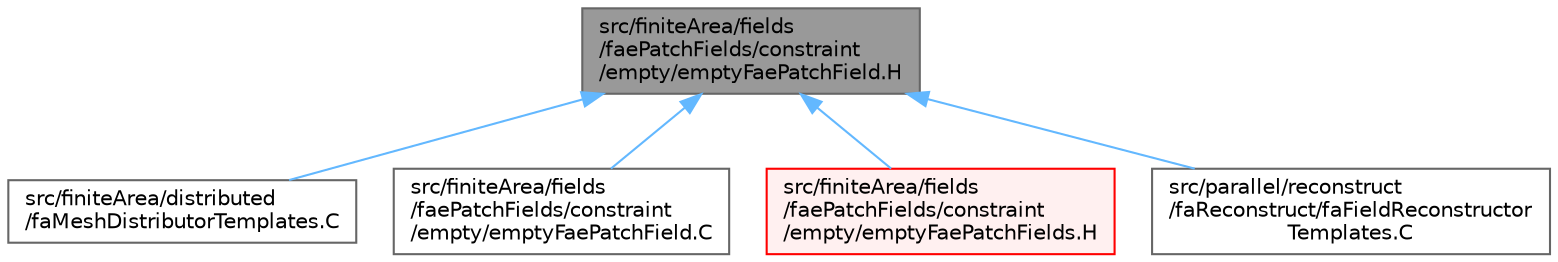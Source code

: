 digraph "src/finiteArea/fields/faePatchFields/constraint/empty/emptyFaePatchField.H"
{
 // LATEX_PDF_SIZE
  bgcolor="transparent";
  edge [fontname=Helvetica,fontsize=10,labelfontname=Helvetica,labelfontsize=10];
  node [fontname=Helvetica,fontsize=10,shape=box,height=0.2,width=0.4];
  Node1 [id="Node000001",label="src/finiteArea/fields\l/faePatchFields/constraint\l/empty/emptyFaePatchField.H",height=0.2,width=0.4,color="gray40", fillcolor="grey60", style="filled", fontcolor="black",tooltip=" "];
  Node1 -> Node2 [id="edge1_Node000001_Node000002",dir="back",color="steelblue1",style="solid",tooltip=" "];
  Node2 [id="Node000002",label="src/finiteArea/distributed\l/faMeshDistributorTemplates.C",height=0.2,width=0.4,color="grey40", fillcolor="white", style="filled",URL="$faMeshDistributorTemplates_8C.html",tooltip=" "];
  Node1 -> Node3 [id="edge2_Node000001_Node000003",dir="back",color="steelblue1",style="solid",tooltip=" "];
  Node3 [id="Node000003",label="src/finiteArea/fields\l/faePatchFields/constraint\l/empty/emptyFaePatchField.C",height=0.2,width=0.4,color="grey40", fillcolor="white", style="filled",URL="$emptyFaePatchField_8C.html",tooltip=" "];
  Node1 -> Node4 [id="edge3_Node000001_Node000004",dir="back",color="steelblue1",style="solid",tooltip=" "];
  Node4 [id="Node000004",label="src/finiteArea/fields\l/faePatchFields/constraint\l/empty/emptyFaePatchFields.H",height=0.2,width=0.4,color="red", fillcolor="#FFF0F0", style="filled",URL="$emptyFaePatchFields_8H.html",tooltip=" "];
  Node1 -> Node6 [id="edge4_Node000001_Node000006",dir="back",color="steelblue1",style="solid",tooltip=" "];
  Node6 [id="Node000006",label="src/parallel/reconstruct\l/faReconstruct/faFieldReconstructor\lTemplates.C",height=0.2,width=0.4,color="grey40", fillcolor="white", style="filled",URL="$faFieldReconstructorTemplates_8C.html",tooltip=" "];
}

